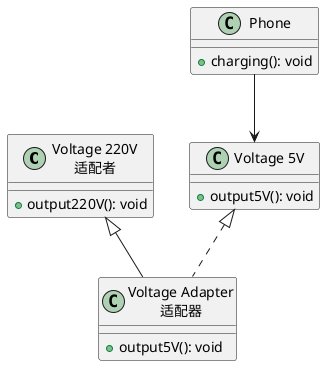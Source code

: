 @startuml

class "Voltage 220V\n适配者" as adaptee {
    + output220V(): void
}

class "Voltage Adapter\n适配器" as adapter {
    + output5V(): void
}

class "Voltage 5V" as target {
    + output5V(): void
}

class "Phone" as client {
    + charging(): void
}

adaptee <|-- adapter
target <|.. adapter
client --> target

@enduml